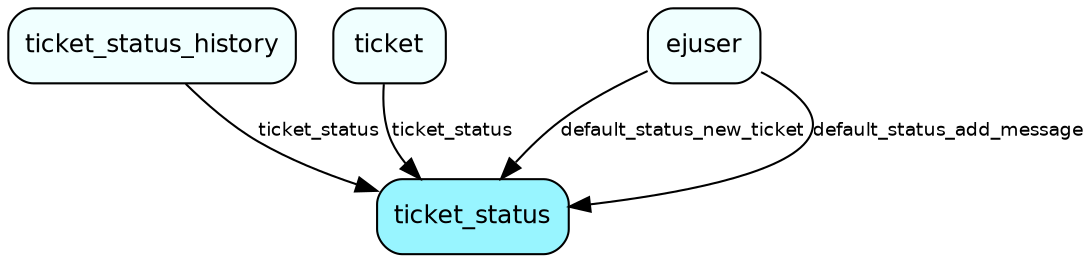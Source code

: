 digraph ticket_status  {
node [shape = box style="rounded, filled" fontname = "Helvetica" fontsize = "12" ]
edge [fontname = "Helvetica" fontsize = "9"]

ticket_status[fillcolor = "cadetblue1"]
ticket_status_history[fillcolor = "azure1"]
ticket[fillcolor = "azure1"]
ejuser[fillcolor = "azure1"]
ticket_status_history -> ticket_status [label = "ticket_status"]
ticket -> ticket_status [label = "ticket_status"]
ejuser -> ticket_status [label = "default_status_new_ticket"]
ejuser -> ticket_status [label = "default_status_add_message"]
}

